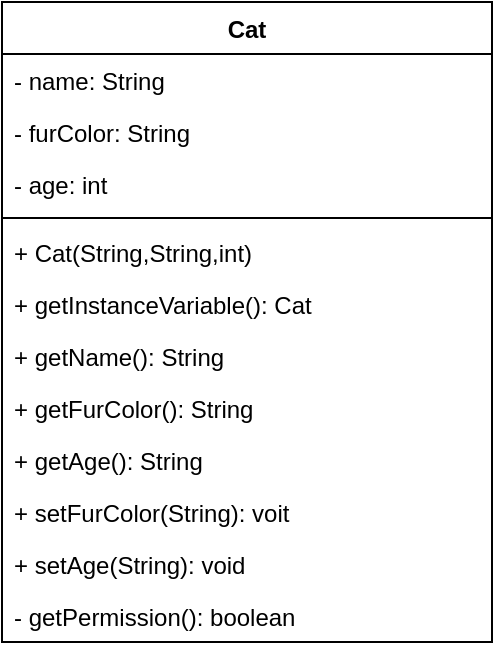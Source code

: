 <mxfile>
    <diagram id="eslO9wjTKtKUyJOCs0ay" name="Cat">
        <mxGraphModel dx="601" dy="426" grid="1" gridSize="10" guides="1" tooltips="1" connect="1" arrows="1" fold="1" page="1" pageScale="1" pageWidth="850" pageHeight="1100" math="0" shadow="0">
            <root>
                <mxCell id="0"/>
                <mxCell id="1" parent="0"/>
                <mxCell id="2" value="Cat" style="swimlane;fontStyle=1;align=center;verticalAlign=top;childLayout=stackLayout;horizontal=1;startSize=26;horizontalStack=0;resizeParent=1;resizeParentMax=0;resizeLast=0;collapsible=1;marginBottom=0;" parent="1" vertex="1">
                    <mxGeometry x="303" y="40" width="245" height="320" as="geometry">
                        <mxRectangle x="345" y="40" width="100" height="30" as="alternateBounds"/>
                    </mxGeometry>
                </mxCell>
                <mxCell id="3" value="- name: String" style="text;strokeColor=none;fillColor=none;align=left;verticalAlign=top;spacingLeft=4;spacingRight=4;overflow=hidden;rotatable=0;points=[[0,0.5],[1,0.5]];portConstraint=eastwest;" parent="2" vertex="1">
                    <mxGeometry y="26" width="245" height="26" as="geometry"/>
                </mxCell>
                <mxCell id="6" value="- furColor: String" style="text;strokeColor=none;fillColor=none;align=left;verticalAlign=top;spacingLeft=4;spacingRight=4;overflow=hidden;rotatable=0;points=[[0,0.5],[1,0.5]];portConstraint=eastwest;" vertex="1" parent="2">
                    <mxGeometry y="52" width="245" height="26" as="geometry"/>
                </mxCell>
                <mxCell id="7" value="- age: int" style="text;strokeColor=none;fillColor=none;align=left;verticalAlign=top;spacingLeft=4;spacingRight=4;overflow=hidden;rotatable=0;points=[[0,0.5],[1,0.5]];portConstraint=eastwest;" vertex="1" parent="2">
                    <mxGeometry y="78" width="245" height="26" as="geometry"/>
                </mxCell>
                <mxCell id="4" value="" style="line;strokeWidth=1;fillColor=none;align=left;verticalAlign=middle;spacingTop=-1;spacingLeft=3;spacingRight=3;rotatable=0;labelPosition=right;points=[];portConstraint=eastwest;strokeColor=inherit;" parent="2" vertex="1">
                    <mxGeometry y="104" width="245" height="8" as="geometry"/>
                </mxCell>
                <mxCell id="5" value="+ Cat(String,String,int)" style="text;strokeColor=none;fillColor=none;align=left;verticalAlign=top;spacingLeft=4;spacingRight=4;overflow=hidden;rotatable=0;points=[[0,0.5],[1,0.5]];portConstraint=eastwest;" parent="2" vertex="1">
                    <mxGeometry y="112" width="245" height="26" as="geometry"/>
                </mxCell>
                <mxCell id="8" value="+ getInstanceVariable(): Cat" style="text;strokeColor=none;fillColor=none;align=left;verticalAlign=top;spacingLeft=4;spacingRight=4;overflow=hidden;rotatable=0;points=[[0,0.5],[1,0.5]];portConstraint=eastwest;" vertex="1" parent="2">
                    <mxGeometry y="138" width="245" height="26" as="geometry"/>
                </mxCell>
                <mxCell id="9" value="+ getName(): String" style="text;strokeColor=none;fillColor=none;align=left;verticalAlign=top;spacingLeft=4;spacingRight=4;overflow=hidden;rotatable=0;points=[[0,0.5],[1,0.5]];portConstraint=eastwest;" vertex="1" parent="2">
                    <mxGeometry y="164" width="245" height="26" as="geometry"/>
                </mxCell>
                <mxCell id="10" value="+ getFurColor(): String" style="text;strokeColor=none;fillColor=none;align=left;verticalAlign=top;spacingLeft=4;spacingRight=4;overflow=hidden;rotatable=0;points=[[0,0.5],[1,0.5]];portConstraint=eastwest;" vertex="1" parent="2">
                    <mxGeometry y="190" width="245" height="26" as="geometry"/>
                </mxCell>
                <mxCell id="11" value="+ getAge(): String" style="text;strokeColor=none;fillColor=none;align=left;verticalAlign=top;spacingLeft=4;spacingRight=4;overflow=hidden;rotatable=0;points=[[0,0.5],[1,0.5]];portConstraint=eastwest;" vertex="1" parent="2">
                    <mxGeometry y="216" width="245" height="26" as="geometry"/>
                </mxCell>
                <mxCell id="12" value="+ setFurColor(String): voit" style="text;strokeColor=none;fillColor=none;align=left;verticalAlign=top;spacingLeft=4;spacingRight=4;overflow=hidden;rotatable=0;points=[[0,0.5],[1,0.5]];portConstraint=eastwest;" vertex="1" parent="2">
                    <mxGeometry y="242" width="245" height="26" as="geometry"/>
                </mxCell>
                <mxCell id="13" value="+ setAge(String): void" style="text;strokeColor=none;fillColor=none;align=left;verticalAlign=top;spacingLeft=4;spacingRight=4;overflow=hidden;rotatable=0;points=[[0,0.5],[1,0.5]];portConstraint=eastwest;" vertex="1" parent="2">
                    <mxGeometry y="268" width="245" height="26" as="geometry"/>
                </mxCell>
                <mxCell id="15" value="- getPermission(): boolean" style="text;strokeColor=none;fillColor=none;align=left;verticalAlign=top;spacingLeft=4;spacingRight=4;overflow=hidden;rotatable=0;points=[[0,0.5],[1,0.5]];portConstraint=eastwest;" vertex="1" parent="2">
                    <mxGeometry y="294" width="245" height="26" as="geometry"/>
                </mxCell>
            </root>
        </mxGraphModel>
    </diagram>
    <diagram name="App-Cat" id="hgRvFiQdkjkzT1flaR8J">
        <mxGraphModel dx="762" dy="405" grid="1" gridSize="10" guides="1" tooltips="1" connect="1" arrows="1" fold="1" page="1" pageScale="1" pageWidth="850" pageHeight="1100" math="0" shadow="0">
            <root>
                <mxCell id="flo2C1kjhYD16bybetKM-0"/>
                <mxCell id="flo2C1kjhYD16bybetKM-1" parent="flo2C1kjhYD16bybetKM-0"/>
                <mxCell id="flo2C1kjhYD16bybetKM-2" value="Cat" style="swimlane;fontStyle=1;align=center;verticalAlign=top;childLayout=stackLayout;horizontal=1;startSize=26;horizontalStack=0;resizeParent=1;resizeParentMax=0;resizeLast=0;collapsible=1;marginBottom=0;" vertex="1" parent="flo2C1kjhYD16bybetKM-1">
                    <mxGeometry x="360" y="40" width="245" height="320" as="geometry">
                        <mxRectangle x="345" y="40" width="100" height="30" as="alternateBounds"/>
                    </mxGeometry>
                </mxCell>
                <mxCell id="flo2C1kjhYD16bybetKM-3" value="- name: String" style="text;strokeColor=none;fillColor=none;align=left;verticalAlign=top;spacingLeft=4;spacingRight=4;overflow=hidden;rotatable=0;points=[[0,0.5],[1,0.5]];portConstraint=eastwest;" vertex="1" parent="flo2C1kjhYD16bybetKM-2">
                    <mxGeometry y="26" width="245" height="26" as="geometry"/>
                </mxCell>
                <mxCell id="flo2C1kjhYD16bybetKM-4" value="- furColor: String" style="text;strokeColor=none;fillColor=none;align=left;verticalAlign=top;spacingLeft=4;spacingRight=4;overflow=hidden;rotatable=0;points=[[0,0.5],[1,0.5]];portConstraint=eastwest;" vertex="1" parent="flo2C1kjhYD16bybetKM-2">
                    <mxGeometry y="52" width="245" height="26" as="geometry"/>
                </mxCell>
                <mxCell id="flo2C1kjhYD16bybetKM-5" value="- age: int" style="text;strokeColor=none;fillColor=none;align=left;verticalAlign=top;spacingLeft=4;spacingRight=4;overflow=hidden;rotatable=0;points=[[0,0.5],[1,0.5]];portConstraint=eastwest;" vertex="1" parent="flo2C1kjhYD16bybetKM-2">
                    <mxGeometry y="78" width="245" height="26" as="geometry"/>
                </mxCell>
                <mxCell id="flo2C1kjhYD16bybetKM-6" value="" style="line;strokeWidth=1;fillColor=none;align=left;verticalAlign=middle;spacingTop=-1;spacingLeft=3;spacingRight=3;rotatable=0;labelPosition=right;points=[];portConstraint=eastwest;strokeColor=inherit;" vertex="1" parent="flo2C1kjhYD16bybetKM-2">
                    <mxGeometry y="104" width="245" height="8" as="geometry"/>
                </mxCell>
                <mxCell id="flo2C1kjhYD16bybetKM-7" value="+ Cat(String,String,int)" style="text;strokeColor=none;fillColor=none;align=left;verticalAlign=top;spacingLeft=4;spacingRight=4;overflow=hidden;rotatable=0;points=[[0,0.5],[1,0.5]];portConstraint=eastwest;" vertex="1" parent="flo2C1kjhYD16bybetKM-2">
                    <mxGeometry y="112" width="245" height="26" as="geometry"/>
                </mxCell>
                <mxCell id="flo2C1kjhYD16bybetKM-8" value="+ getInstanceVariable(): Cat" style="text;strokeColor=none;fillColor=none;align=left;verticalAlign=top;spacingLeft=4;spacingRight=4;overflow=hidden;rotatable=0;points=[[0,0.5],[1,0.5]];portConstraint=eastwest;" vertex="1" parent="flo2C1kjhYD16bybetKM-2">
                    <mxGeometry y="138" width="245" height="26" as="geometry"/>
                </mxCell>
                <mxCell id="flo2C1kjhYD16bybetKM-9" value="+ getName(): String" style="text;strokeColor=none;fillColor=none;align=left;verticalAlign=top;spacingLeft=4;spacingRight=4;overflow=hidden;rotatable=0;points=[[0,0.5],[1,0.5]];portConstraint=eastwest;" vertex="1" parent="flo2C1kjhYD16bybetKM-2">
                    <mxGeometry y="164" width="245" height="26" as="geometry"/>
                </mxCell>
                <mxCell id="flo2C1kjhYD16bybetKM-10" value="+ getFurColor(): String" style="text;strokeColor=none;fillColor=none;align=left;verticalAlign=top;spacingLeft=4;spacingRight=4;overflow=hidden;rotatable=0;points=[[0,0.5],[1,0.5]];portConstraint=eastwest;" vertex="1" parent="flo2C1kjhYD16bybetKM-2">
                    <mxGeometry y="190" width="245" height="26" as="geometry"/>
                </mxCell>
                <mxCell id="flo2C1kjhYD16bybetKM-11" value="+ getAge(): String" style="text;strokeColor=none;fillColor=none;align=left;verticalAlign=top;spacingLeft=4;spacingRight=4;overflow=hidden;rotatable=0;points=[[0,0.5],[1,0.5]];portConstraint=eastwest;" vertex="1" parent="flo2C1kjhYD16bybetKM-2">
                    <mxGeometry y="216" width="245" height="26" as="geometry"/>
                </mxCell>
                <mxCell id="flo2C1kjhYD16bybetKM-12" value="+ setFurColor(String): voit" style="text;strokeColor=none;fillColor=none;align=left;verticalAlign=top;spacingLeft=4;spacingRight=4;overflow=hidden;rotatable=0;points=[[0,0.5],[1,0.5]];portConstraint=eastwest;" vertex="1" parent="flo2C1kjhYD16bybetKM-2">
                    <mxGeometry y="242" width="245" height="26" as="geometry"/>
                </mxCell>
                <mxCell id="flo2C1kjhYD16bybetKM-13" value="+ setAge(String): void" style="text;strokeColor=none;fillColor=none;align=left;verticalAlign=top;spacingLeft=4;spacingRight=4;overflow=hidden;rotatable=0;points=[[0,0.5],[1,0.5]];portConstraint=eastwest;" vertex="1" parent="flo2C1kjhYD16bybetKM-2">
                    <mxGeometry y="268" width="245" height="26" as="geometry"/>
                </mxCell>
                <mxCell id="flo2C1kjhYD16bybetKM-14" value="- getPermission(): boolean" style="text;strokeColor=none;fillColor=none;align=left;verticalAlign=top;spacingLeft=4;spacingRight=4;overflow=hidden;rotatable=0;points=[[0,0.5],[1,0.5]];portConstraint=eastwest;" vertex="1" parent="flo2C1kjhYD16bybetKM-2">
                    <mxGeometry y="294" width="245" height="26" as="geometry"/>
                </mxCell>
                <mxCell id="_VrzTLEdLjm-W5aQhSC6-0" value="App" style="swimlane;fontStyle=1;align=center;verticalAlign=top;childLayout=stackLayout;horizontal=1;startSize=26;horizontalStack=0;resizeParent=1;resizeParentMax=0;resizeLast=0;collapsible=1;marginBottom=0;" vertex="1" parent="flo2C1kjhYD16bybetKM-1">
                    <mxGeometry x="40" y="40" width="200" height="86" as="geometry"/>
                </mxCell>
                <mxCell id="_VrzTLEdLjm-W5aQhSC6-2" value="" style="line;strokeWidth=1;fillColor=none;align=left;verticalAlign=middle;spacingTop=-1;spacingLeft=3;spacingRight=3;rotatable=0;labelPosition=right;points=[];portConstraint=eastwest;strokeColor=inherit;" vertex="1" parent="_VrzTLEdLjm-W5aQhSC6-0">
                    <mxGeometry y="26" width="200" height="8" as="geometry"/>
                </mxCell>
                <mxCell id="_VrzTLEdLjm-W5aQhSC6-3" value="+ main(String[]): void" style="text;strokeColor=none;fillColor=none;align=left;verticalAlign=top;spacingLeft=4;spacingRight=4;overflow=hidden;rotatable=0;points=[[0,0.5],[1,0.5]];portConstraint=eastwest;fontStyle=4" vertex="1" parent="_VrzTLEdLjm-W5aQhSC6-0">
                    <mxGeometry y="34" width="200" height="26" as="geometry"/>
                </mxCell>
                <mxCell id="_VrzTLEdLjm-W5aQhSC6-14" value="+ output(String[]): void" style="text;strokeColor=none;fillColor=none;align=left;verticalAlign=top;spacingLeft=4;spacingRight=4;overflow=hidden;rotatable=0;points=[[0,0.5],[1,0.5]];portConstraint=eastwest;fontStyle=4" vertex="1" parent="_VrzTLEdLjm-W5aQhSC6-0">
                    <mxGeometry y="60" width="200" height="26" as="geometry"/>
                </mxCell>
                <mxCell id="_VrzTLEdLjm-W5aQhSC6-16" value="" style="endArrow=open;endFill=1;endSize=12;html=1;entryX=0.002;entryY=-0.077;entryDx=0;entryDy=0;entryPerimeter=0;" edge="1" parent="flo2C1kjhYD16bybetKM-1" source="_VrzTLEdLjm-W5aQhSC6-3" target="flo2C1kjhYD16bybetKM-4">
                    <mxGeometry width="160" relative="1" as="geometry">
                        <mxPoint x="240" y="82.5" as="sourcePoint"/>
                        <mxPoint x="350" y="90" as="targetPoint"/>
                    </mxGeometry>
                </mxCell>
            </root>
        </mxGraphModel>
    </diagram>
</mxfile>